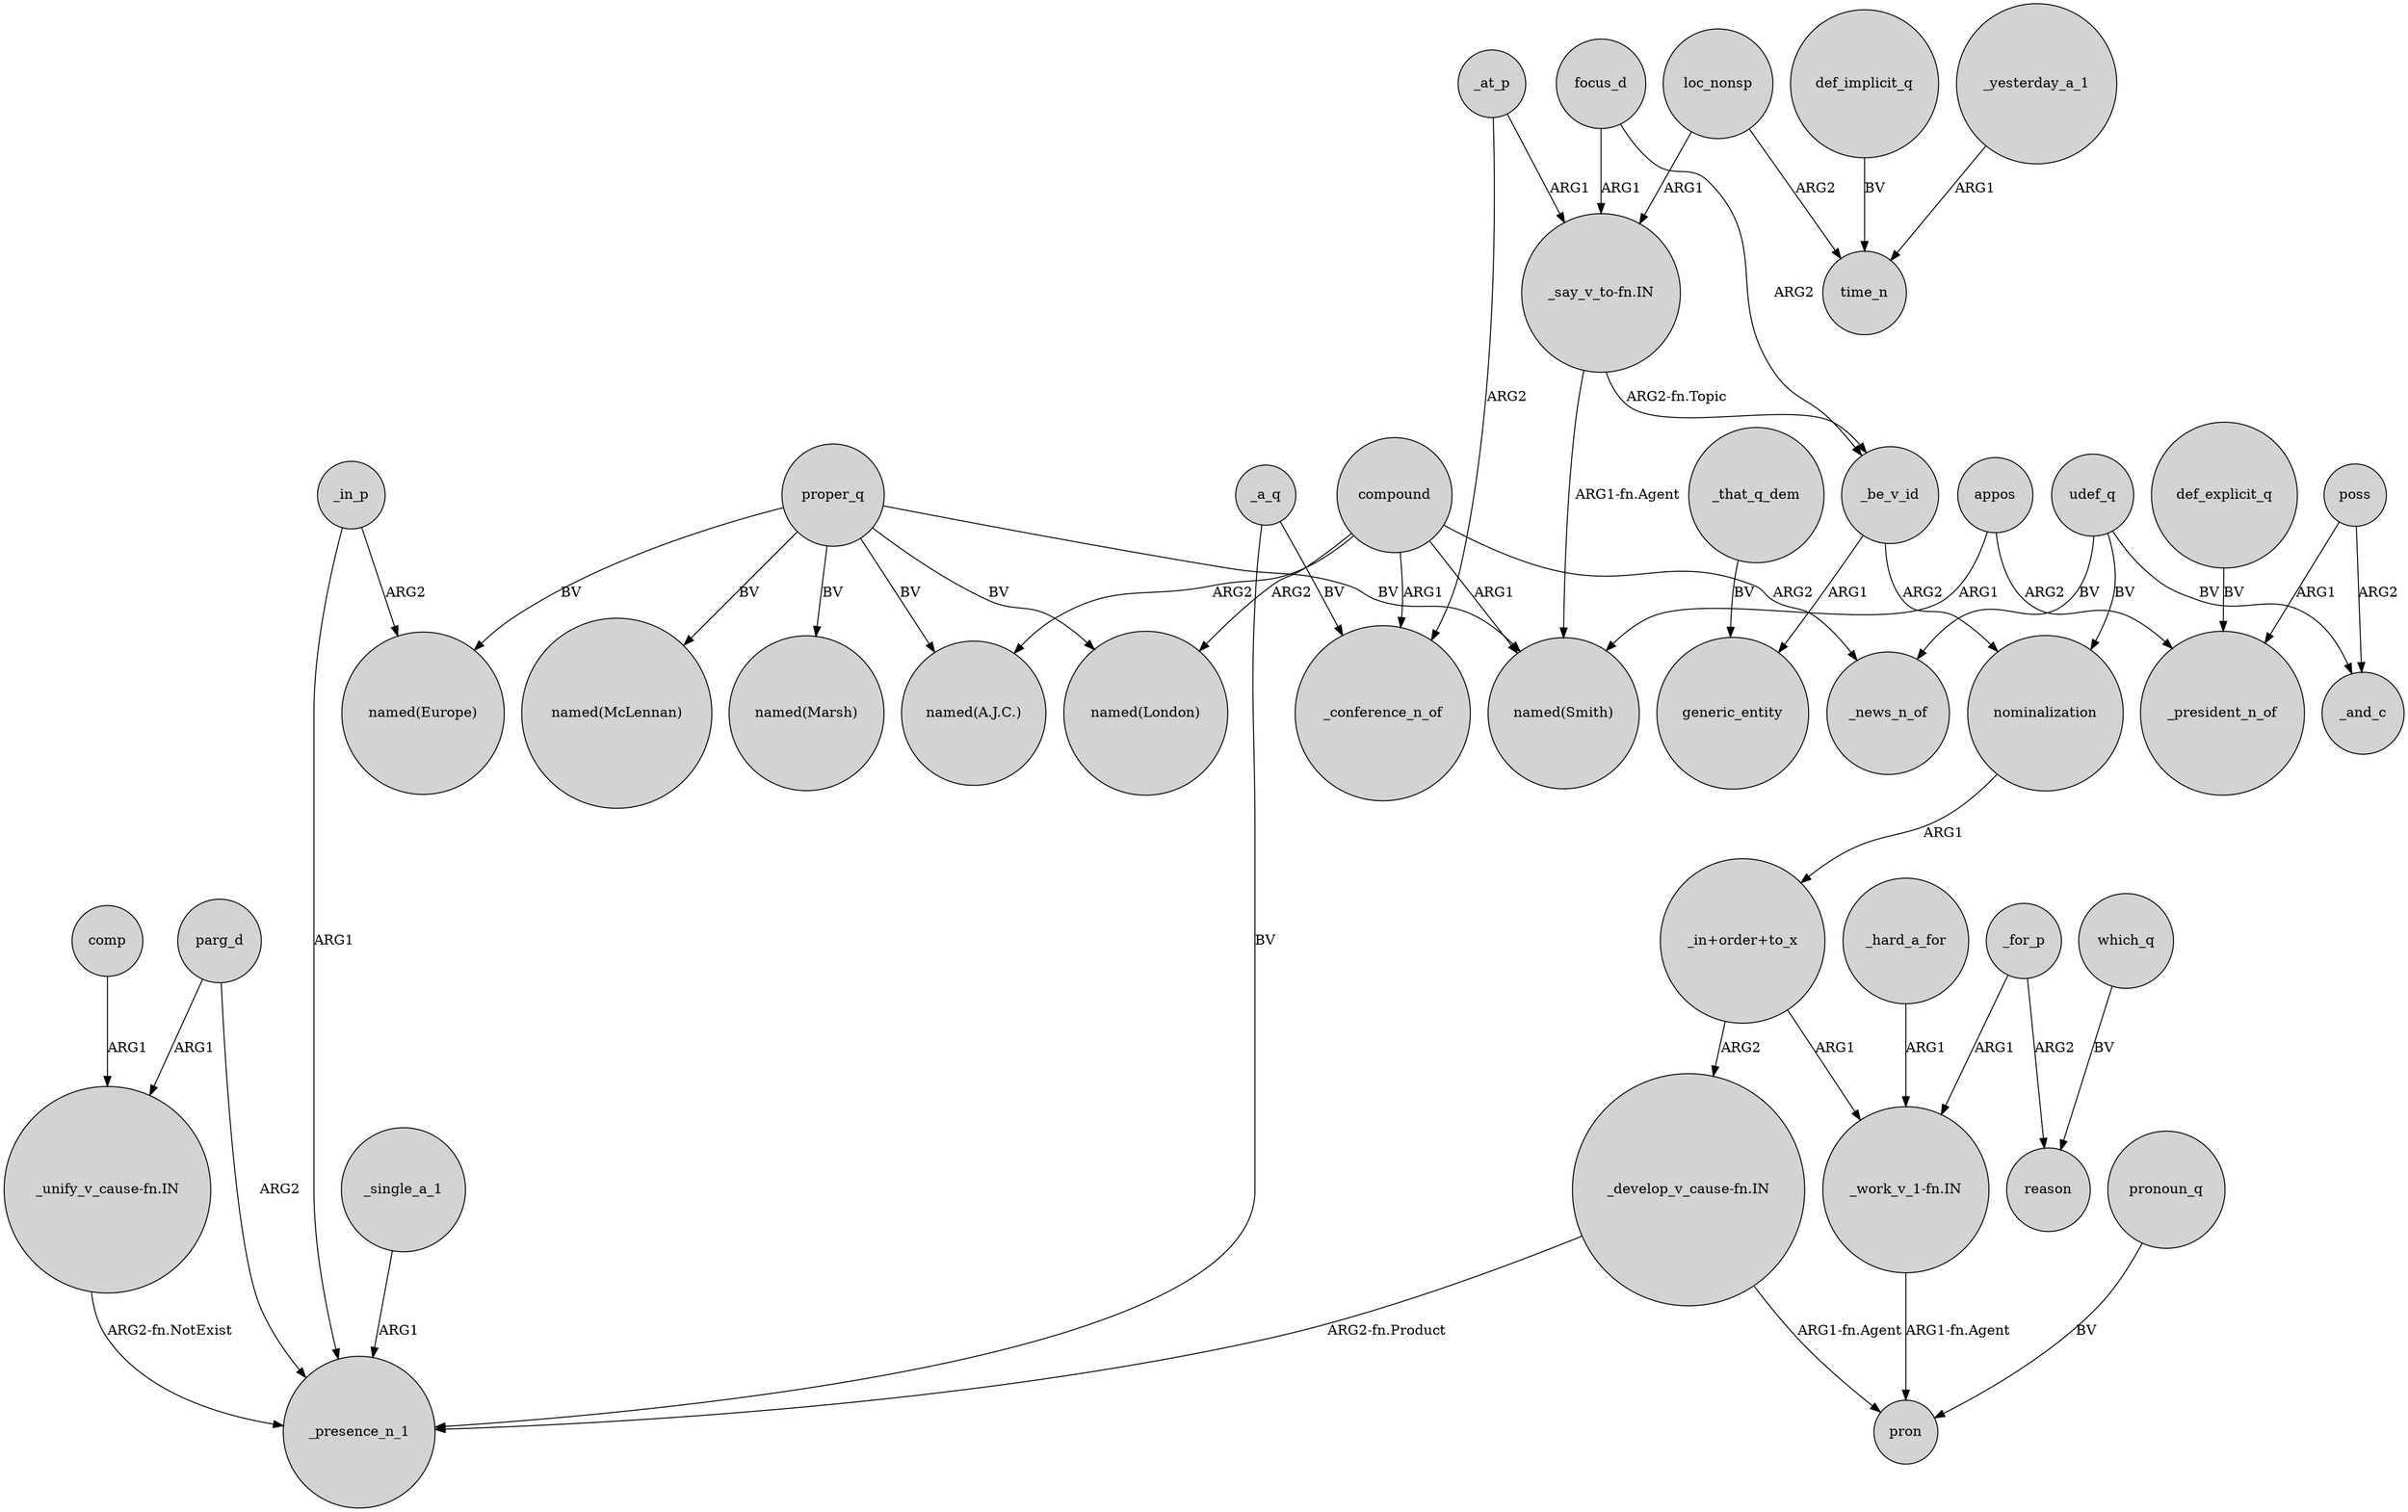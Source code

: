 digraph {
	node [shape=circle style=filled]
	focus_d -> _be_v_id [label=ARG2]
	"_unify_v_cause-fn.IN" -> _presence_n_1 [label="ARG2-fn.NotExist"]
	_in_p -> _presence_n_1 [label=ARG1]
	_yesterday_a_1 -> time_n [label=ARG1]
	"_in+order+to_x" -> "_work_v_1-fn.IN" [label=ARG1]
	poss -> _and_c [label=ARG2]
	_a_q -> _conference_n_of [label=BV]
	_that_q_dem -> generic_entity [label=BV]
	def_implicit_q -> time_n [label=BV]
	compound -> _conference_n_of [label=ARG1]
	proper_q -> "named(A.J.C.)" [label=BV]
	_for_p -> reason [label=ARG2]
	_in_p -> "named(Europe)" [label=ARG2]
	"_say_v_to-fn.IN" -> "named(Smith)" [label="ARG1-fn.Agent"]
	"_develop_v_cause-fn.IN" -> pron [label="ARG1-fn.Agent"]
	_be_v_id -> generic_entity [label=ARG1]
	compound -> "named(A.J.C.)" [label=ARG2]
	focus_d -> "_say_v_to-fn.IN" [label=ARG1]
	loc_nonsp -> time_n [label=ARG2]
	"_develop_v_cause-fn.IN" -> _presence_n_1 [label="ARG2-fn.Product"]
	"_say_v_to-fn.IN" -> _be_v_id [label="ARG2-fn.Topic"]
	poss -> _president_n_of [label=ARG1]
	which_q -> reason [label=BV]
	appos -> _president_n_of [label=ARG2]
	pronoun_q -> pron [label=BV]
	nominalization -> "_in+order+to_x" [label=ARG1]
	"_work_v_1-fn.IN" -> pron [label="ARG1-fn.Agent"]
	"_in+order+to_x" -> "_develop_v_cause-fn.IN" [label=ARG2]
	_at_p -> _conference_n_of [label=ARG2]
	proper_q -> "named(McLennan)" [label=BV]
	def_explicit_q -> _president_n_of [label=BV]
	proper_q -> "named(Europe)" [label=BV]
	compound -> _news_n_of [label=ARG2]
	_at_p -> "_say_v_to-fn.IN" [label=ARG1]
	_hard_a_for -> "_work_v_1-fn.IN" [label=ARG1]
	_for_p -> "_work_v_1-fn.IN" [label=ARG1]
	_be_v_id -> nominalization [label=ARG2]
	compound -> "named(Smith)" [label=ARG1]
	loc_nonsp -> "_say_v_to-fn.IN" [label=ARG1]
	compound -> "named(London)" [label=ARG2]
	_a_q -> _presence_n_1 [label=BV]
	udef_q -> nominalization [label=BV]
	parg_d -> _presence_n_1 [label=ARG2]
	proper_q -> "named(London)" [label=BV]
	comp -> "_unify_v_cause-fn.IN" [label=ARG1]
	udef_q -> _news_n_of [label=BV]
	parg_d -> "_unify_v_cause-fn.IN" [label=ARG1]
	appos -> "named(Smith)" [label=ARG1]
	proper_q -> "named(Smith)" [label=BV]
	proper_q -> "named(Marsh)" [label=BV]
	udef_q -> _and_c [label=BV]
	_single_a_1 -> _presence_n_1 [label=ARG1]
}
